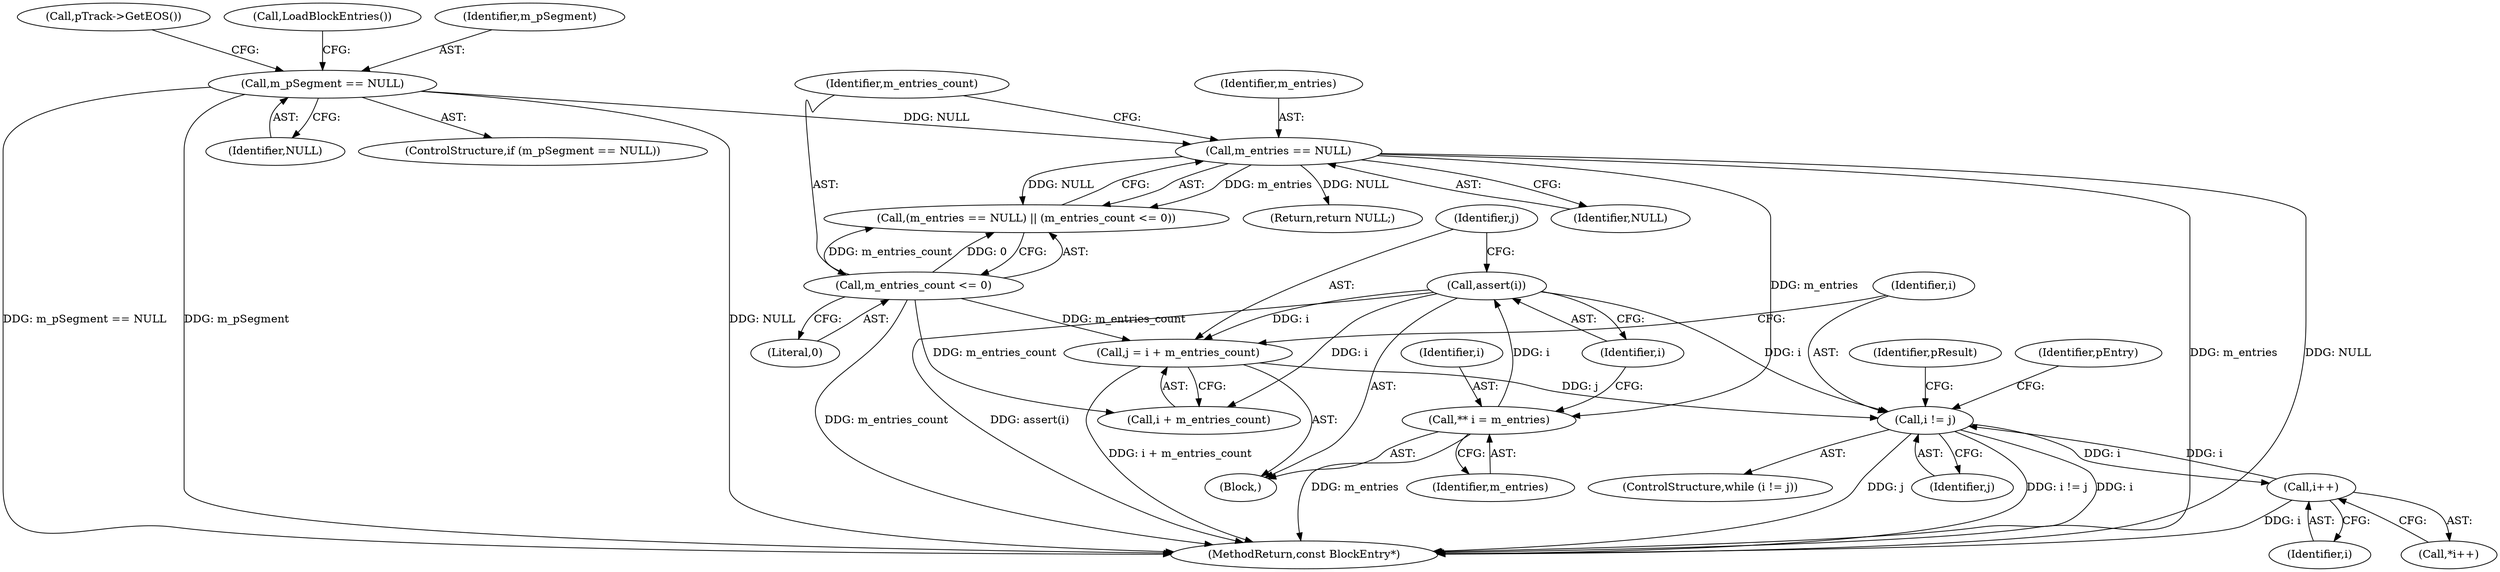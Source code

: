 digraph "1_Android_cc274e2abe8b2a6698a5c47d8aa4bb45f1f9538d_14@integer" {
"1000140" [label="(Call,j = i + m_entries_count)"];
"1000138" [label="(Call,assert(i))"];
"1000135" [label="(Call,** i = m_entries)"];
"1000122" [label="(Call,m_entries == NULL)"];
"1000114" [label="(Call,m_pSegment == NULL)"];
"1000125" [label="(Call,m_entries_count <= 0)"];
"1000146" [label="(Call,i != j)"];
"1000153" [label="(Call,i++)"];
"1000137" [label="(Identifier,m_entries)"];
"1000124" [label="(Identifier,NULL)"];
"1000141" [label="(Identifier,j)"];
"1000121" [label="(Call,(m_entries == NULL) || (m_entries_count <= 0))"];
"1000151" [label="(Identifier,pEntry)"];
"1000211" [label="(MethodReturn,const BlockEntry*)"];
"1000147" [label="(Identifier,i)"];
"1000146" [label="(Call,i != j)"];
"1000126" [label="(Identifier,m_entries_count)"];
"1000153" [label="(Call,i++)"];
"1000122" [label="(Call,m_entries == NULL)"];
"1000127" [label="(Literal,0)"];
"1000152" [label="(Call,*i++)"];
"1000118" [label="(Call,pTrack->GetEOS())"];
"1000119" [label="(Call,LoadBlockEntries())"];
"1000210" [label="(Identifier,pResult)"];
"1000139" [label="(Identifier,i)"];
"1000125" [label="(Call,m_entries_count <= 0)"];
"1000114" [label="(Call,m_pSegment == NULL)"];
"1000115" [label="(Identifier,m_pSegment)"];
"1000136" [label="(Identifier,i)"];
"1000148" [label="(Identifier,j)"];
"1000128" [label="(Return,return NULL;)"];
"1000123" [label="(Identifier,m_entries)"];
"1000116" [label="(Identifier,NULL)"];
"1000138" [label="(Call,assert(i))"];
"1000113" [label="(ControlStructure,if (m_pSegment == NULL))"];
"1000145" [label="(ControlStructure,while (i != j))"];
"1000140" [label="(Call,j = i + m_entries_count)"];
"1000154" [label="(Identifier,i)"];
"1000142" [label="(Call,i + m_entries_count)"];
"1000135" [label="(Call,** i = m_entries)"];
"1000110" [label="(Block,)"];
"1000140" -> "1000110"  [label="AST: "];
"1000140" -> "1000142"  [label="CFG: "];
"1000141" -> "1000140"  [label="AST: "];
"1000142" -> "1000140"  [label="AST: "];
"1000147" -> "1000140"  [label="CFG: "];
"1000140" -> "1000211"  [label="DDG: i + m_entries_count"];
"1000138" -> "1000140"  [label="DDG: i"];
"1000125" -> "1000140"  [label="DDG: m_entries_count"];
"1000140" -> "1000146"  [label="DDG: j"];
"1000138" -> "1000110"  [label="AST: "];
"1000138" -> "1000139"  [label="CFG: "];
"1000139" -> "1000138"  [label="AST: "];
"1000141" -> "1000138"  [label="CFG: "];
"1000138" -> "1000211"  [label="DDG: assert(i)"];
"1000135" -> "1000138"  [label="DDG: i"];
"1000138" -> "1000142"  [label="DDG: i"];
"1000138" -> "1000146"  [label="DDG: i"];
"1000135" -> "1000110"  [label="AST: "];
"1000135" -> "1000137"  [label="CFG: "];
"1000136" -> "1000135"  [label="AST: "];
"1000137" -> "1000135"  [label="AST: "];
"1000139" -> "1000135"  [label="CFG: "];
"1000135" -> "1000211"  [label="DDG: m_entries"];
"1000122" -> "1000135"  [label="DDG: m_entries"];
"1000122" -> "1000121"  [label="AST: "];
"1000122" -> "1000124"  [label="CFG: "];
"1000123" -> "1000122"  [label="AST: "];
"1000124" -> "1000122"  [label="AST: "];
"1000126" -> "1000122"  [label="CFG: "];
"1000121" -> "1000122"  [label="CFG: "];
"1000122" -> "1000211"  [label="DDG: m_entries"];
"1000122" -> "1000211"  [label="DDG: NULL"];
"1000122" -> "1000121"  [label="DDG: m_entries"];
"1000122" -> "1000121"  [label="DDG: NULL"];
"1000114" -> "1000122"  [label="DDG: NULL"];
"1000122" -> "1000128"  [label="DDG: NULL"];
"1000114" -> "1000113"  [label="AST: "];
"1000114" -> "1000116"  [label="CFG: "];
"1000115" -> "1000114"  [label="AST: "];
"1000116" -> "1000114"  [label="AST: "];
"1000118" -> "1000114"  [label="CFG: "];
"1000119" -> "1000114"  [label="CFG: "];
"1000114" -> "1000211"  [label="DDG: m_pSegment == NULL"];
"1000114" -> "1000211"  [label="DDG: m_pSegment"];
"1000114" -> "1000211"  [label="DDG: NULL"];
"1000125" -> "1000121"  [label="AST: "];
"1000125" -> "1000127"  [label="CFG: "];
"1000126" -> "1000125"  [label="AST: "];
"1000127" -> "1000125"  [label="AST: "];
"1000121" -> "1000125"  [label="CFG: "];
"1000125" -> "1000211"  [label="DDG: m_entries_count"];
"1000125" -> "1000121"  [label="DDG: m_entries_count"];
"1000125" -> "1000121"  [label="DDG: 0"];
"1000125" -> "1000142"  [label="DDG: m_entries_count"];
"1000146" -> "1000145"  [label="AST: "];
"1000146" -> "1000148"  [label="CFG: "];
"1000147" -> "1000146"  [label="AST: "];
"1000148" -> "1000146"  [label="AST: "];
"1000151" -> "1000146"  [label="CFG: "];
"1000210" -> "1000146"  [label="CFG: "];
"1000146" -> "1000211"  [label="DDG: j"];
"1000146" -> "1000211"  [label="DDG: i != j"];
"1000146" -> "1000211"  [label="DDG: i"];
"1000153" -> "1000146"  [label="DDG: i"];
"1000146" -> "1000153"  [label="DDG: i"];
"1000153" -> "1000152"  [label="AST: "];
"1000153" -> "1000154"  [label="CFG: "];
"1000154" -> "1000153"  [label="AST: "];
"1000152" -> "1000153"  [label="CFG: "];
"1000153" -> "1000211"  [label="DDG: i"];
}
